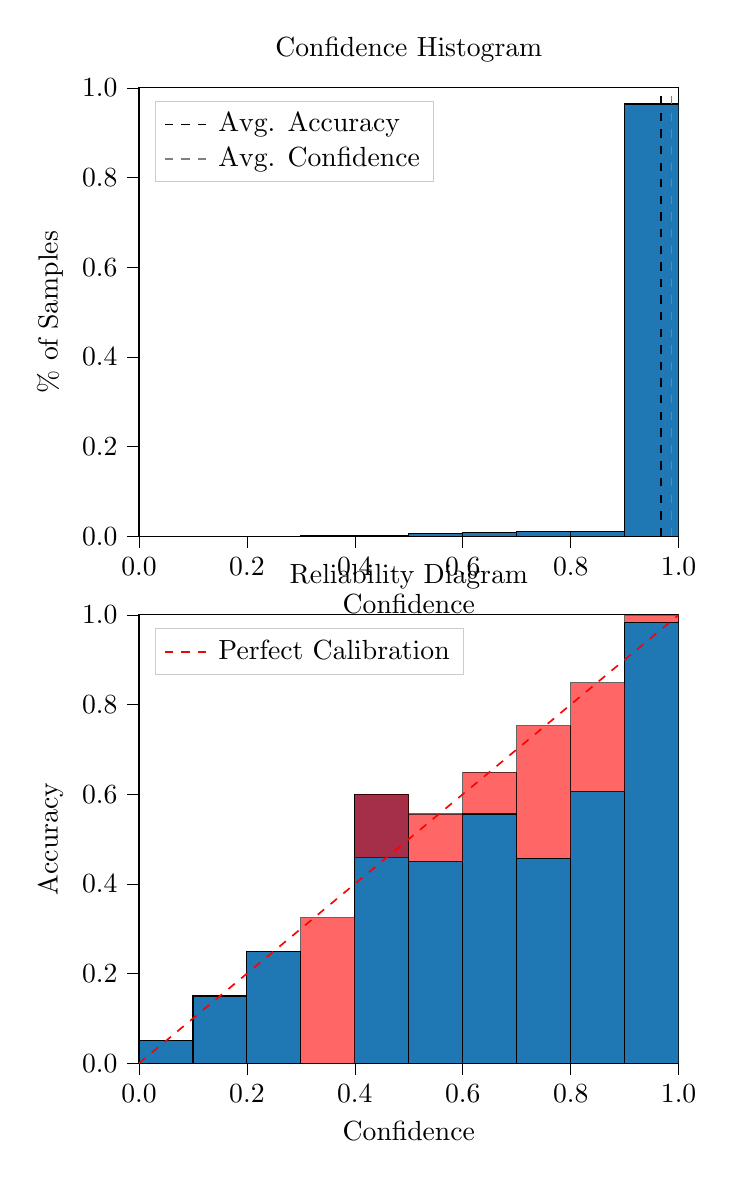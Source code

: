 % This file was created by tikzplotlib v0.9.8.
\begin{tikzpicture}

\definecolor{color0}{rgb}{0.122,0.467,0.706}

\begin{groupplot}[group style={group size=1 by 2}]
\nextgroupplot[
legend cell align={left},
legend style={
  fill opacity=0.8,
  draw opacity=1,
  text opacity=1,
  at={(0.03,0.97)},
  anchor=north west,
  draw=white!80!black
},
tick align=outside,
tick pos=left,
title={Confidence Histogram},
x grid style={white!69.02!black},
xlabel={Confidence},
xmin=0, xmax=1,
xtick style={color=black},
xtick={0,0.2,0.4,0.6,0.8,1},
xticklabels={0.0,0.2,0.4,0.6,0.8,1.0},
y grid style={white!69.02!black},
ylabel={\% of Samples},
ymin=0, ymax=1,
ytick style={color=black},
ytick={0,0.2,0.4,0.6,0.8,1},
yticklabels={0.0,0.2,0.4,0.6,0.8,1.0}
]
\draw[draw=black,fill=color0] (axis cs:-6.939e-18,0) rectangle (axis cs:0.1,0);
\draw[draw=black,fill=color0] (axis cs:0.1,0) rectangle (axis cs:0.2,0);
\draw[draw=black,fill=color0] (axis cs:0.2,0) rectangle (axis cs:0.3,0);
\draw[draw=black,fill=color0] (axis cs:0.3,0) rectangle (axis cs:0.4,0.001);
\draw[draw=black,fill=color0] (axis cs:0.4,0) rectangle (axis cs:0.5,0.001);
\draw[draw=black,fill=color0] (axis cs:0.5,0) rectangle (axis cs:0.6,0.006);
\draw[draw=black,fill=color0] (axis cs:0.6,0) rectangle (axis cs:0.7,0.008);
\draw[draw=black,fill=color0] (axis cs:0.7,0) rectangle (axis cs:0.8,0.01);
\draw[draw=black,fill=color0] (axis cs:0.8,0) rectangle (axis cs:0.9,0.01);
\draw[draw=black,fill=color0] (axis cs:0.9,0) rectangle (axis cs:1,0.964);
\addplot [semithick, black, dashed]
table {%
0.967 0
0.967 1
};
\addlegendentry{Avg. Accuracy}
\addplot [semithick, white!50.196!black, dashed]
table {%
0.987 0
0.987 1
};
\addlegendentry{Avg. Confidence}

\nextgroupplot[
legend cell align={left},
legend style={
  fill opacity=0.8,
  draw opacity=1,
  text opacity=1,
  at={(0.03,0.97)},
  anchor=north west,
  draw=white!80!black
},
tick align=outside,
tick pos=left,
title={Reliability Diagram},
x grid style={white!69.02!black},
xlabel={Confidence},
xmin=0, xmax=1,
xtick style={color=black},
xtick={0,0.2,0.4,0.6,0.8,1},
xticklabels={0.0,0.2,0.4,0.6,0.8,1.0},
y grid style={white!69.02!black},
ylabel={Accuracy},
ymin=0, ymax=1,
ytick style={color=black},
ytick={0,0.2,0.4,0.6,0.8,1},
yticklabels={0.0,0.2,0.4,0.6,0.8,1.0}
]
\draw[draw=black,fill=color0] (axis cs:-6.939e-18,0) rectangle (axis cs:0.1,0.05);
\draw[draw=black,fill=color0] (axis cs:0.1,0) rectangle (axis cs:0.2,0.15);
\draw[draw=black,fill=color0] (axis cs:0.2,0) rectangle (axis cs:0.3,0.25);
\draw[draw=black,fill=color0] (axis cs:0.3,0) rectangle (axis cs:0.4,0);
\draw[draw=black,fill=color0] (axis cs:0.4,0) rectangle (axis cs:0.5,0.6);
\draw[draw=black,fill=color0] (axis cs:0.5,0) rectangle (axis cs:0.6,0.45);
\draw[draw=black,fill=color0] (axis cs:0.6,0) rectangle (axis cs:0.7,0.556);
\draw[draw=black,fill=color0] (axis cs:0.7,0) rectangle (axis cs:0.8,0.457);
\draw[draw=black,fill=color0] (axis cs:0.8,0) rectangle (axis cs:0.9,0.606);
\draw[draw=black,fill=color0] (axis cs:0.9,0) rectangle (axis cs:1,0.984);
\draw[draw=black,fill=red,opacity=0.6] (axis cs:-6.939e-18,0.05) rectangle (axis cs:0.1,0.05);
\draw[draw=black,fill=red,opacity=0.6] (axis cs:0.1,0.15) rectangle (axis cs:0.2,0.15);
\draw[draw=black,fill=red,opacity=0.6] (axis cs:0.2,0.25) rectangle (axis cs:0.3,0.25);
\draw[draw=black,fill=red,opacity=0.6] (axis cs:0.3,0) rectangle (axis cs:0.4,0.325);
\draw[draw=black,fill=red,opacity=0.6] (axis cs:0.4,0.6) rectangle (axis cs:0.5,0.458);
\draw[draw=black,fill=red,opacity=0.6] (axis cs:0.5,0.45) rectangle (axis cs:0.6,0.556);
\draw[draw=black,fill=red,opacity=0.6] (axis cs:0.6,0.556) rectangle (axis cs:0.7,0.649);
\draw[draw=black,fill=red,opacity=0.6] (axis cs:0.7,0.457) rectangle (axis cs:0.8,0.753);
\draw[draw=black,fill=red,opacity=0.6] (axis cs:0.8,0.606) rectangle (axis cs:0.9,0.849);
\draw[draw=black,fill=red,opacity=0.6] (axis cs:0.9,0.984) rectangle (axis cs:1,0.998);
\addplot [semithick, red, dashed]
table {%
0 0
1 1
};
\addlegendentry{Perfect Calibration}
\end{groupplot}

\end{tikzpicture}
